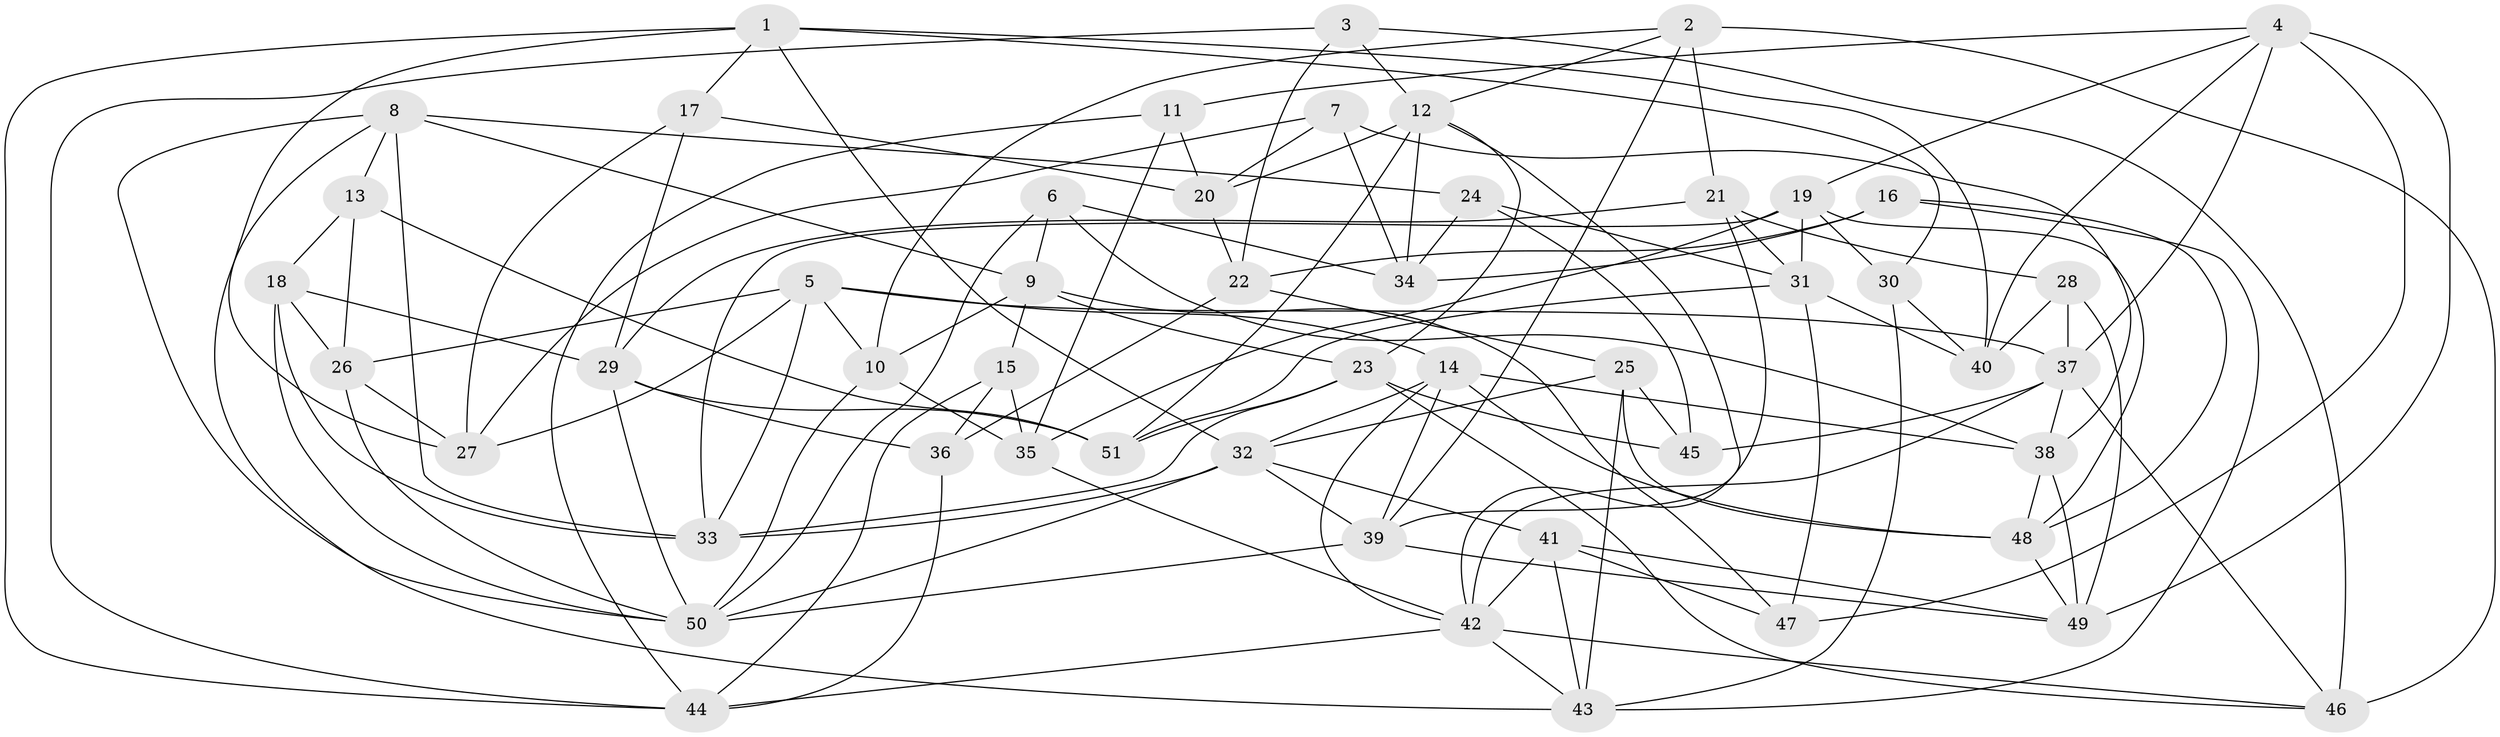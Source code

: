 // original degree distribution, {4: 1.0}
// Generated by graph-tools (version 1.1) at 2025/02/03/09/25 03:02:53]
// undirected, 51 vertices, 135 edges
graph export_dot {
graph [start="1"]
  node [color=gray90,style=filled];
  1;
  2;
  3;
  4;
  5;
  6;
  7;
  8;
  9;
  10;
  11;
  12;
  13;
  14;
  15;
  16;
  17;
  18;
  19;
  20;
  21;
  22;
  23;
  24;
  25;
  26;
  27;
  28;
  29;
  30;
  31;
  32;
  33;
  34;
  35;
  36;
  37;
  38;
  39;
  40;
  41;
  42;
  43;
  44;
  45;
  46;
  47;
  48;
  49;
  50;
  51;
  1 -- 17 [weight=1.0];
  1 -- 27 [weight=1.0];
  1 -- 30 [weight=1.0];
  1 -- 32 [weight=1.0];
  1 -- 40 [weight=1.0];
  1 -- 44 [weight=1.0];
  2 -- 10 [weight=1.0];
  2 -- 12 [weight=1.0];
  2 -- 21 [weight=1.0];
  2 -- 39 [weight=1.0];
  2 -- 46 [weight=2.0];
  3 -- 12 [weight=1.0];
  3 -- 22 [weight=1.0];
  3 -- 44 [weight=1.0];
  3 -- 46 [weight=1.0];
  4 -- 11 [weight=1.0];
  4 -- 19 [weight=1.0];
  4 -- 37 [weight=1.0];
  4 -- 40 [weight=1.0];
  4 -- 47 [weight=1.0];
  4 -- 49 [weight=1.0];
  5 -- 10 [weight=1.0];
  5 -- 14 [weight=1.0];
  5 -- 26 [weight=1.0];
  5 -- 27 [weight=1.0];
  5 -- 33 [weight=1.0];
  5 -- 37 [weight=1.0];
  6 -- 9 [weight=1.0];
  6 -- 34 [weight=1.0];
  6 -- 38 [weight=1.0];
  6 -- 50 [weight=1.0];
  7 -- 20 [weight=1.0];
  7 -- 27 [weight=1.0];
  7 -- 34 [weight=1.0];
  7 -- 38 [weight=1.0];
  8 -- 9 [weight=1.0];
  8 -- 13 [weight=1.0];
  8 -- 24 [weight=1.0];
  8 -- 33 [weight=1.0];
  8 -- 43 [weight=1.0];
  8 -- 50 [weight=1.0];
  9 -- 10 [weight=1.0];
  9 -- 15 [weight=1.0];
  9 -- 23 [weight=1.0];
  9 -- 47 [weight=1.0];
  10 -- 35 [weight=2.0];
  10 -- 50 [weight=1.0];
  11 -- 20 [weight=1.0];
  11 -- 35 [weight=1.0];
  11 -- 44 [weight=1.0];
  12 -- 20 [weight=2.0];
  12 -- 23 [weight=1.0];
  12 -- 34 [weight=1.0];
  12 -- 42 [weight=1.0];
  12 -- 51 [weight=1.0];
  13 -- 18 [weight=1.0];
  13 -- 26 [weight=1.0];
  13 -- 51 [weight=1.0];
  14 -- 32 [weight=1.0];
  14 -- 38 [weight=1.0];
  14 -- 39 [weight=1.0];
  14 -- 42 [weight=1.0];
  14 -- 48 [weight=1.0];
  15 -- 35 [weight=1.0];
  15 -- 36 [weight=1.0];
  15 -- 44 [weight=1.0];
  16 -- 22 [weight=1.0];
  16 -- 34 [weight=1.0];
  16 -- 43 [weight=1.0];
  16 -- 48 [weight=1.0];
  17 -- 20 [weight=1.0];
  17 -- 27 [weight=1.0];
  17 -- 29 [weight=1.0];
  18 -- 26 [weight=1.0];
  18 -- 29 [weight=2.0];
  18 -- 33 [weight=1.0];
  18 -- 50 [weight=1.0];
  19 -- 30 [weight=1.0];
  19 -- 31 [weight=1.0];
  19 -- 33 [weight=1.0];
  19 -- 35 [weight=1.0];
  19 -- 48 [weight=1.0];
  20 -- 22 [weight=1.0];
  21 -- 28 [weight=2.0];
  21 -- 29 [weight=1.0];
  21 -- 31 [weight=1.0];
  21 -- 39 [weight=1.0];
  22 -- 25 [weight=1.0];
  22 -- 36 [weight=2.0];
  23 -- 33 [weight=1.0];
  23 -- 45 [weight=1.0];
  23 -- 46 [weight=1.0];
  23 -- 51 [weight=1.0];
  24 -- 31 [weight=2.0];
  24 -- 34 [weight=2.0];
  24 -- 45 [weight=1.0];
  25 -- 32 [weight=1.0];
  25 -- 43 [weight=1.0];
  25 -- 45 [weight=2.0];
  25 -- 48 [weight=1.0];
  26 -- 27 [weight=2.0];
  26 -- 50 [weight=1.0];
  28 -- 37 [weight=1.0];
  28 -- 40 [weight=2.0];
  28 -- 49 [weight=1.0];
  29 -- 36 [weight=2.0];
  29 -- 50 [weight=1.0];
  29 -- 51 [weight=1.0];
  30 -- 40 [weight=1.0];
  30 -- 43 [weight=1.0];
  31 -- 40 [weight=1.0];
  31 -- 47 [weight=1.0];
  31 -- 51 [weight=2.0];
  32 -- 33 [weight=1.0];
  32 -- 39 [weight=1.0];
  32 -- 41 [weight=2.0];
  32 -- 50 [weight=1.0];
  35 -- 42 [weight=1.0];
  36 -- 44 [weight=1.0];
  37 -- 38 [weight=1.0];
  37 -- 42 [weight=1.0];
  37 -- 45 [weight=2.0];
  37 -- 46 [weight=1.0];
  38 -- 48 [weight=1.0];
  38 -- 49 [weight=1.0];
  39 -- 49 [weight=1.0];
  39 -- 50 [weight=1.0];
  41 -- 42 [weight=1.0];
  41 -- 43 [weight=1.0];
  41 -- 47 [weight=1.0];
  41 -- 49 [weight=1.0];
  42 -- 43 [weight=1.0];
  42 -- 44 [weight=1.0];
  42 -- 46 [weight=1.0];
  48 -- 49 [weight=1.0];
}

